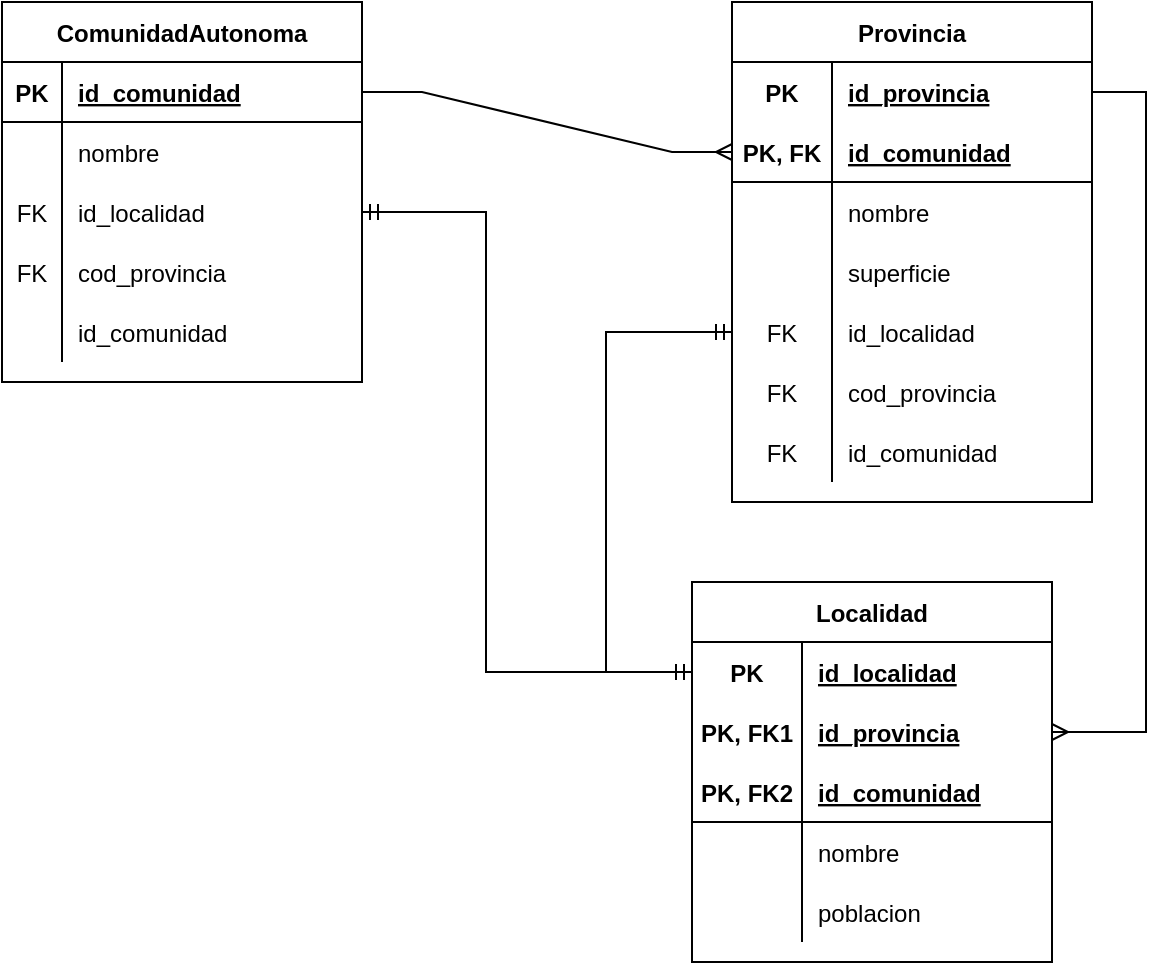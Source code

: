 <mxfile version="16.5.1" type="device"><diagram id="R2lEEEUBdFMjLlhIrx00" name="Page-1"><mxGraphModel dx="1102" dy="685" grid="1" gridSize="10" guides="1" tooltips="1" connect="1" arrows="1" fold="1" page="1" pageScale="1" pageWidth="850" pageHeight="1100" math="0" shadow="0" extFonts="Permanent Marker^https://fonts.googleapis.com/css?family=Permanent+Marker"><root><mxCell id="0"/><mxCell id="1" parent="0"/><mxCell id="wXp7G-QQAyG1mqfqD58O-1" value="ComunidadAutonoma" style="shape=table;startSize=30;container=1;collapsible=1;childLayout=tableLayout;fixedRows=1;rowLines=0;fontStyle=1;align=center;resizeLast=1;" parent="1" vertex="1"><mxGeometry x="148" y="170" width="180" height="190" as="geometry"/></mxCell><mxCell id="wXp7G-QQAyG1mqfqD58O-2" value="" style="shape=tableRow;horizontal=0;startSize=0;swimlaneHead=0;swimlaneBody=0;fillColor=none;collapsible=0;dropTarget=0;points=[[0,0.5],[1,0.5]];portConstraint=eastwest;top=0;left=0;right=0;bottom=1;" parent="wXp7G-QQAyG1mqfqD58O-1" vertex="1"><mxGeometry y="30" width="180" height="30" as="geometry"/></mxCell><mxCell id="wXp7G-QQAyG1mqfqD58O-3" value="PK" style="shape=partialRectangle;connectable=0;fillColor=none;top=0;left=0;bottom=0;right=0;fontStyle=1;overflow=hidden;" parent="wXp7G-QQAyG1mqfqD58O-2" vertex="1"><mxGeometry width="30" height="30" as="geometry"><mxRectangle width="30" height="30" as="alternateBounds"/></mxGeometry></mxCell><mxCell id="wXp7G-QQAyG1mqfqD58O-4" value="id_comunidad" style="shape=partialRectangle;connectable=0;fillColor=none;top=0;left=0;bottom=0;right=0;align=left;spacingLeft=6;fontStyle=5;overflow=hidden;" parent="wXp7G-QQAyG1mqfqD58O-2" vertex="1"><mxGeometry x="30" width="150" height="30" as="geometry"><mxRectangle width="150" height="30" as="alternateBounds"/></mxGeometry></mxCell><mxCell id="wXp7G-QQAyG1mqfqD58O-5" value="" style="shape=tableRow;horizontal=0;startSize=0;swimlaneHead=0;swimlaneBody=0;fillColor=none;collapsible=0;dropTarget=0;points=[[0,0.5],[1,0.5]];portConstraint=eastwest;top=0;left=0;right=0;bottom=0;" parent="wXp7G-QQAyG1mqfqD58O-1" vertex="1"><mxGeometry y="60" width="180" height="30" as="geometry"/></mxCell><mxCell id="wXp7G-QQAyG1mqfqD58O-6" value="" style="shape=partialRectangle;connectable=0;fillColor=none;top=0;left=0;bottom=0;right=0;editable=1;overflow=hidden;" parent="wXp7G-QQAyG1mqfqD58O-5" vertex="1"><mxGeometry width="30" height="30" as="geometry"><mxRectangle width="30" height="30" as="alternateBounds"/></mxGeometry></mxCell><mxCell id="wXp7G-QQAyG1mqfqD58O-7" value="nombre" style="shape=partialRectangle;connectable=0;fillColor=none;top=0;left=0;bottom=0;right=0;align=left;spacingLeft=6;overflow=hidden;" parent="wXp7G-QQAyG1mqfqD58O-5" vertex="1"><mxGeometry x="30" width="150" height="30" as="geometry"><mxRectangle width="150" height="30" as="alternateBounds"/></mxGeometry></mxCell><mxCell id="it-3PC6pe-cg717YIMVD-1" value="" style="shape=tableRow;horizontal=0;startSize=0;swimlaneHead=0;swimlaneBody=0;fillColor=none;collapsible=0;dropTarget=0;points=[[0,0.5],[1,0.5]];portConstraint=eastwest;top=0;left=0;right=0;bottom=0;" vertex="1" parent="wXp7G-QQAyG1mqfqD58O-1"><mxGeometry y="90" width="180" height="30" as="geometry"/></mxCell><mxCell id="it-3PC6pe-cg717YIMVD-2" value="FK" style="shape=partialRectangle;connectable=0;fillColor=none;top=0;left=0;bottom=0;right=0;editable=1;overflow=hidden;" vertex="1" parent="it-3PC6pe-cg717YIMVD-1"><mxGeometry width="30" height="30" as="geometry"><mxRectangle width="30" height="30" as="alternateBounds"/></mxGeometry></mxCell><mxCell id="it-3PC6pe-cg717YIMVD-3" value="id_localidad" style="shape=partialRectangle;connectable=0;fillColor=none;top=0;left=0;bottom=0;right=0;align=left;spacingLeft=6;overflow=hidden;" vertex="1" parent="it-3PC6pe-cg717YIMVD-1"><mxGeometry x="30" width="150" height="30" as="geometry"><mxRectangle width="150" height="30" as="alternateBounds"/></mxGeometry></mxCell><mxCell id="it-3PC6pe-cg717YIMVD-4" value="" style="shape=tableRow;horizontal=0;startSize=0;swimlaneHead=0;swimlaneBody=0;fillColor=none;collapsible=0;dropTarget=0;points=[[0,0.5],[1,0.5]];portConstraint=eastwest;top=0;left=0;right=0;bottom=0;" vertex="1" parent="wXp7G-QQAyG1mqfqD58O-1"><mxGeometry y="120" width="180" height="30" as="geometry"/></mxCell><mxCell id="it-3PC6pe-cg717YIMVD-5" value="FK" style="shape=partialRectangle;connectable=0;fillColor=none;top=0;left=0;bottom=0;right=0;editable=1;overflow=hidden;" vertex="1" parent="it-3PC6pe-cg717YIMVD-4"><mxGeometry width="30" height="30" as="geometry"><mxRectangle width="30" height="30" as="alternateBounds"/></mxGeometry></mxCell><mxCell id="it-3PC6pe-cg717YIMVD-6" value="cod_provincia" style="shape=partialRectangle;connectable=0;fillColor=none;top=0;left=0;bottom=0;right=0;align=left;spacingLeft=6;overflow=hidden;" vertex="1" parent="it-3PC6pe-cg717YIMVD-4"><mxGeometry x="30" width="150" height="30" as="geometry"><mxRectangle width="150" height="30" as="alternateBounds"/></mxGeometry></mxCell><mxCell id="it-3PC6pe-cg717YIMVD-7" value="" style="shape=tableRow;horizontal=0;startSize=0;swimlaneHead=0;swimlaneBody=0;fillColor=none;collapsible=0;dropTarget=0;points=[[0,0.5],[1,0.5]];portConstraint=eastwest;top=0;left=0;right=0;bottom=0;" vertex="1" parent="wXp7G-QQAyG1mqfqD58O-1"><mxGeometry y="150" width="180" height="30" as="geometry"/></mxCell><mxCell id="it-3PC6pe-cg717YIMVD-8" value="" style="shape=partialRectangle;connectable=0;fillColor=none;top=0;left=0;bottom=0;right=0;editable=1;overflow=hidden;" vertex="1" parent="it-3PC6pe-cg717YIMVD-7"><mxGeometry width="30" height="30" as="geometry"><mxRectangle width="30" height="30" as="alternateBounds"/></mxGeometry></mxCell><mxCell id="it-3PC6pe-cg717YIMVD-9" value="id_comunidad" style="shape=partialRectangle;connectable=0;fillColor=none;top=0;left=0;bottom=0;right=0;align=left;spacingLeft=6;overflow=hidden;" vertex="1" parent="it-3PC6pe-cg717YIMVD-7"><mxGeometry x="30" width="150" height="30" as="geometry"><mxRectangle width="150" height="30" as="alternateBounds"/></mxGeometry></mxCell><mxCell id="wXp7G-QQAyG1mqfqD58O-14" value="Provincia" style="shape=table;startSize=30;container=1;collapsible=1;childLayout=tableLayout;fixedRows=1;rowLines=0;fontStyle=1;align=center;resizeLast=1;strokeColor=default;" parent="1" vertex="1"><mxGeometry x="513" y="170" width="180" height="250" as="geometry"/></mxCell><mxCell id="wXp7G-QQAyG1mqfqD58O-15" value="" style="shape=tableRow;horizontal=0;startSize=0;swimlaneHead=0;swimlaneBody=0;fillColor=none;collapsible=0;dropTarget=0;points=[[0,0.5],[1,0.5]];portConstraint=eastwest;top=0;left=0;right=0;bottom=1;strokeColor=none;" parent="wXp7G-QQAyG1mqfqD58O-14" vertex="1"><mxGeometry y="30" width="180" height="30" as="geometry"/></mxCell><mxCell id="wXp7G-QQAyG1mqfqD58O-16" value="PK" style="shape=partialRectangle;connectable=0;fillColor=none;top=0;left=0;bottom=0;right=0;fontStyle=1;overflow=hidden;" parent="wXp7G-QQAyG1mqfqD58O-15" vertex="1"><mxGeometry width="50" height="30" as="geometry"><mxRectangle width="50" height="30" as="alternateBounds"/></mxGeometry></mxCell><mxCell id="wXp7G-QQAyG1mqfqD58O-17" value="id_provincia" style="shape=partialRectangle;connectable=0;fillColor=none;top=0;left=0;bottom=0;right=0;align=left;spacingLeft=6;fontStyle=5;overflow=hidden;" parent="wXp7G-QQAyG1mqfqD58O-15" vertex="1"><mxGeometry x="50" width="130" height="30" as="geometry"><mxRectangle width="130" height="30" as="alternateBounds"/></mxGeometry></mxCell><mxCell id="wXp7G-QQAyG1mqfqD58O-41" value="" style="shape=tableRow;horizontal=0;startSize=0;swimlaneHead=0;swimlaneBody=0;fillColor=none;collapsible=0;dropTarget=0;points=[[0,0.5],[1,0.5]];portConstraint=eastwest;top=0;left=0;right=0;bottom=1;" parent="wXp7G-QQAyG1mqfqD58O-14" vertex="1"><mxGeometry y="60" width="180" height="30" as="geometry"/></mxCell><mxCell id="wXp7G-QQAyG1mqfqD58O-42" value="PK, FK" style="shape=partialRectangle;connectable=0;fillColor=none;top=0;left=0;bottom=0;right=0;fontStyle=1;overflow=hidden;" parent="wXp7G-QQAyG1mqfqD58O-41" vertex="1"><mxGeometry width="50" height="30" as="geometry"><mxRectangle width="50" height="30" as="alternateBounds"/></mxGeometry></mxCell><mxCell id="wXp7G-QQAyG1mqfqD58O-43" value="id_comunidad" style="shape=partialRectangle;connectable=0;fillColor=none;top=0;left=0;bottom=0;right=0;align=left;spacingLeft=6;fontStyle=5;overflow=hidden;" parent="wXp7G-QQAyG1mqfqD58O-41" vertex="1"><mxGeometry x="50" width="130" height="30" as="geometry"><mxRectangle width="130" height="30" as="alternateBounds"/></mxGeometry></mxCell><mxCell id="wXp7G-QQAyG1mqfqD58O-18" value="" style="shape=tableRow;horizontal=0;startSize=0;swimlaneHead=0;swimlaneBody=0;fillColor=none;collapsible=0;dropTarget=0;points=[[0,0.5],[1,0.5]];portConstraint=eastwest;top=0;left=0;right=0;bottom=0;" parent="wXp7G-QQAyG1mqfqD58O-14" vertex="1"><mxGeometry y="90" width="180" height="30" as="geometry"/></mxCell><mxCell id="wXp7G-QQAyG1mqfqD58O-19" value="" style="shape=partialRectangle;connectable=0;fillColor=none;top=0;left=0;bottom=0;right=0;editable=1;overflow=hidden;" parent="wXp7G-QQAyG1mqfqD58O-18" vertex="1"><mxGeometry width="50" height="30" as="geometry"><mxRectangle width="50" height="30" as="alternateBounds"/></mxGeometry></mxCell><mxCell id="wXp7G-QQAyG1mqfqD58O-20" value="nombre" style="shape=partialRectangle;connectable=0;fillColor=none;top=0;left=0;bottom=0;right=0;align=left;spacingLeft=6;overflow=hidden;" parent="wXp7G-QQAyG1mqfqD58O-18" vertex="1"><mxGeometry x="50" width="130" height="30" as="geometry"><mxRectangle width="130" height="30" as="alternateBounds"/></mxGeometry></mxCell><mxCell id="wXp7G-QQAyG1mqfqD58O-21" value="" style="shape=tableRow;horizontal=0;startSize=0;swimlaneHead=0;swimlaneBody=0;fillColor=none;collapsible=0;dropTarget=0;points=[[0,0.5],[1,0.5]];portConstraint=eastwest;top=0;left=0;right=0;bottom=0;" parent="wXp7G-QQAyG1mqfqD58O-14" vertex="1"><mxGeometry y="120" width="180" height="30" as="geometry"/></mxCell><mxCell id="wXp7G-QQAyG1mqfqD58O-22" value="" style="shape=partialRectangle;connectable=0;fillColor=none;top=0;left=0;bottom=0;right=0;editable=1;overflow=hidden;" parent="wXp7G-QQAyG1mqfqD58O-21" vertex="1"><mxGeometry width="50" height="30" as="geometry"><mxRectangle width="50" height="30" as="alternateBounds"/></mxGeometry></mxCell><mxCell id="wXp7G-QQAyG1mqfqD58O-23" value="superficie" style="shape=partialRectangle;connectable=0;fillColor=none;top=0;left=0;bottom=0;right=0;align=left;spacingLeft=6;overflow=hidden;" parent="wXp7G-QQAyG1mqfqD58O-21" vertex="1"><mxGeometry x="50" width="130" height="30" as="geometry"><mxRectangle width="130" height="30" as="alternateBounds"/></mxGeometry></mxCell><mxCell id="it-3PC6pe-cg717YIMVD-10" value="" style="shape=tableRow;horizontal=0;startSize=0;swimlaneHead=0;swimlaneBody=0;fillColor=none;collapsible=0;dropTarget=0;points=[[0,0.5],[1,0.5]];portConstraint=eastwest;top=0;left=0;right=0;bottom=0;" vertex="1" parent="wXp7G-QQAyG1mqfqD58O-14"><mxGeometry y="150" width="180" height="30" as="geometry"/></mxCell><mxCell id="it-3PC6pe-cg717YIMVD-11" value="FK" style="shape=partialRectangle;connectable=0;fillColor=none;top=0;left=0;bottom=0;right=0;editable=1;overflow=hidden;" vertex="1" parent="it-3PC6pe-cg717YIMVD-10"><mxGeometry width="50" height="30" as="geometry"><mxRectangle width="50" height="30" as="alternateBounds"/></mxGeometry></mxCell><mxCell id="it-3PC6pe-cg717YIMVD-12" value="id_localidad" style="shape=partialRectangle;connectable=0;fillColor=none;top=0;left=0;bottom=0;right=0;align=left;spacingLeft=6;overflow=hidden;" vertex="1" parent="it-3PC6pe-cg717YIMVD-10"><mxGeometry x="50" width="130" height="30" as="geometry"><mxRectangle width="130" height="30" as="alternateBounds"/></mxGeometry></mxCell><mxCell id="it-3PC6pe-cg717YIMVD-13" value="" style="shape=tableRow;horizontal=0;startSize=0;swimlaneHead=0;swimlaneBody=0;fillColor=none;collapsible=0;dropTarget=0;points=[[0,0.5],[1,0.5]];portConstraint=eastwest;top=0;left=0;right=0;bottom=0;" vertex="1" parent="wXp7G-QQAyG1mqfqD58O-14"><mxGeometry y="180" width="180" height="30" as="geometry"/></mxCell><mxCell id="it-3PC6pe-cg717YIMVD-14" value="FK" style="shape=partialRectangle;connectable=0;fillColor=none;top=0;left=0;bottom=0;right=0;editable=1;overflow=hidden;" vertex="1" parent="it-3PC6pe-cg717YIMVD-13"><mxGeometry width="50" height="30" as="geometry"><mxRectangle width="50" height="30" as="alternateBounds"/></mxGeometry></mxCell><mxCell id="it-3PC6pe-cg717YIMVD-15" value="cod_provincia" style="shape=partialRectangle;connectable=0;fillColor=none;top=0;left=0;bottom=0;right=0;align=left;spacingLeft=6;overflow=hidden;" vertex="1" parent="it-3PC6pe-cg717YIMVD-13"><mxGeometry x="50" width="130" height="30" as="geometry"><mxRectangle width="130" height="30" as="alternateBounds"/></mxGeometry></mxCell><mxCell id="it-3PC6pe-cg717YIMVD-16" value="" style="shape=tableRow;horizontal=0;startSize=0;swimlaneHead=0;swimlaneBody=0;fillColor=none;collapsible=0;dropTarget=0;points=[[0,0.5],[1,0.5]];portConstraint=eastwest;top=0;left=0;right=0;bottom=0;" vertex="1" parent="wXp7G-QQAyG1mqfqD58O-14"><mxGeometry y="210" width="180" height="30" as="geometry"/></mxCell><mxCell id="it-3PC6pe-cg717YIMVD-17" value="FK" style="shape=partialRectangle;connectable=0;fillColor=none;top=0;left=0;bottom=0;right=0;editable=1;overflow=hidden;" vertex="1" parent="it-3PC6pe-cg717YIMVD-16"><mxGeometry width="50" height="30" as="geometry"><mxRectangle width="50" height="30" as="alternateBounds"/></mxGeometry></mxCell><mxCell id="it-3PC6pe-cg717YIMVD-18" value="id_comunidad" style="shape=partialRectangle;connectable=0;fillColor=none;top=0;left=0;bottom=0;right=0;align=left;spacingLeft=6;overflow=hidden;" vertex="1" parent="it-3PC6pe-cg717YIMVD-16"><mxGeometry x="50" width="130" height="30" as="geometry"><mxRectangle width="130" height="30" as="alternateBounds"/></mxGeometry></mxCell><mxCell id="wXp7G-QQAyG1mqfqD58O-27" value="Localidad" style="shape=table;startSize=30;container=1;collapsible=1;childLayout=tableLayout;fixedRows=1;rowLines=0;fontStyle=1;align=center;resizeLast=1;" parent="1" vertex="1"><mxGeometry x="493" y="460" width="180" height="190" as="geometry"/></mxCell><mxCell id="wXp7G-QQAyG1mqfqD58O-28" value="" style="shape=tableRow;horizontal=0;startSize=0;swimlaneHead=0;swimlaneBody=0;fillColor=none;collapsible=0;dropTarget=0;points=[[0,0.5],[1,0.5]];portConstraint=eastwest;top=0;left=0;right=0;bottom=1;strokeColor=none;" parent="wXp7G-QQAyG1mqfqD58O-27" vertex="1"><mxGeometry y="30" width="180" height="30" as="geometry"/></mxCell><mxCell id="wXp7G-QQAyG1mqfqD58O-29" value="PK" style="shape=partialRectangle;connectable=0;fillColor=none;top=0;left=0;bottom=0;right=0;fontStyle=1;overflow=hidden;" parent="wXp7G-QQAyG1mqfqD58O-28" vertex="1"><mxGeometry width="55" height="30" as="geometry"><mxRectangle width="55" height="30" as="alternateBounds"/></mxGeometry></mxCell><mxCell id="wXp7G-QQAyG1mqfqD58O-30" value="id_localidad" style="shape=partialRectangle;connectable=0;fillColor=none;top=0;left=0;bottom=0;right=0;align=left;spacingLeft=6;fontStyle=5;overflow=hidden;" parent="wXp7G-QQAyG1mqfqD58O-28" vertex="1"><mxGeometry x="55" width="125" height="30" as="geometry"><mxRectangle width="125" height="30" as="alternateBounds"/></mxGeometry></mxCell><mxCell id="wXp7G-QQAyG1mqfqD58O-54" value="" style="shape=tableRow;horizontal=0;startSize=0;swimlaneHead=0;swimlaneBody=0;fillColor=none;collapsible=0;dropTarget=0;points=[[0,0.5],[1,0.5]];portConstraint=eastwest;top=0;left=0;right=0;bottom=1;strokeColor=none;" parent="wXp7G-QQAyG1mqfqD58O-27" vertex="1"><mxGeometry y="60" width="180" height="30" as="geometry"/></mxCell><mxCell id="wXp7G-QQAyG1mqfqD58O-55" value="PK, FK1" style="shape=partialRectangle;connectable=0;fillColor=none;top=0;left=0;bottom=0;right=0;fontStyle=1;overflow=hidden;strokeColor=default;" parent="wXp7G-QQAyG1mqfqD58O-54" vertex="1"><mxGeometry width="55" height="30" as="geometry"><mxRectangle width="55" height="30" as="alternateBounds"/></mxGeometry></mxCell><mxCell id="wXp7G-QQAyG1mqfqD58O-56" value="id_provincia" style="shape=partialRectangle;connectable=0;fillColor=none;top=0;left=0;bottom=0;right=0;align=left;spacingLeft=6;fontStyle=5;overflow=hidden;strokeColor=default;" parent="wXp7G-QQAyG1mqfqD58O-54" vertex="1"><mxGeometry x="55" width="125" height="30" as="geometry"><mxRectangle width="125" height="30" as="alternateBounds"/></mxGeometry></mxCell><mxCell id="wXp7G-QQAyG1mqfqD58O-50" value="" style="shape=tableRow;horizontal=0;startSize=0;swimlaneHead=0;swimlaneBody=0;fillColor=none;collapsible=0;dropTarget=0;points=[[0,0.5],[1,0.5]];portConstraint=eastwest;top=0;left=0;right=0;bottom=1;strokeColor=default;" parent="wXp7G-QQAyG1mqfqD58O-27" vertex="1"><mxGeometry y="90" width="180" height="30" as="geometry"/></mxCell><mxCell id="wXp7G-QQAyG1mqfqD58O-51" value="PK, FK2" style="shape=partialRectangle;connectable=0;fillColor=none;top=0;left=0;bottom=0;right=0;fontStyle=1;overflow=hidden;strokeColor=default;" parent="wXp7G-QQAyG1mqfqD58O-50" vertex="1"><mxGeometry width="55" height="30" as="geometry"><mxRectangle width="55" height="30" as="alternateBounds"/></mxGeometry></mxCell><mxCell id="wXp7G-QQAyG1mqfqD58O-52" value="id_comunidad" style="shape=partialRectangle;connectable=0;fillColor=none;top=0;left=0;bottom=0;right=0;align=left;spacingLeft=6;fontStyle=5;overflow=hidden;strokeColor=default;" parent="wXp7G-QQAyG1mqfqD58O-50" vertex="1"><mxGeometry x="55" width="125" height="30" as="geometry"><mxRectangle width="125" height="30" as="alternateBounds"/></mxGeometry></mxCell><mxCell id="wXp7G-QQAyG1mqfqD58O-31" value="" style="shape=tableRow;horizontal=0;startSize=0;swimlaneHead=0;swimlaneBody=0;fillColor=none;collapsible=0;dropTarget=0;points=[[0,0.5],[1,0.5]];portConstraint=eastwest;top=0;left=0;right=0;bottom=0;" parent="wXp7G-QQAyG1mqfqD58O-27" vertex="1"><mxGeometry y="120" width="180" height="30" as="geometry"/></mxCell><mxCell id="wXp7G-QQAyG1mqfqD58O-32" value="" style="shape=partialRectangle;connectable=0;fillColor=none;top=0;left=0;bottom=0;right=0;editable=1;overflow=hidden;" parent="wXp7G-QQAyG1mqfqD58O-31" vertex="1"><mxGeometry width="55" height="30" as="geometry"><mxRectangle width="55" height="30" as="alternateBounds"/></mxGeometry></mxCell><mxCell id="wXp7G-QQAyG1mqfqD58O-33" value="nombre" style="shape=partialRectangle;connectable=0;fillColor=none;top=0;left=0;bottom=0;right=0;align=left;spacingLeft=6;overflow=hidden;" parent="wXp7G-QQAyG1mqfqD58O-31" vertex="1"><mxGeometry x="55" width="125" height="30" as="geometry"><mxRectangle width="125" height="30" as="alternateBounds"/></mxGeometry></mxCell><mxCell id="wXp7G-QQAyG1mqfqD58O-34" value="" style="shape=tableRow;horizontal=0;startSize=0;swimlaneHead=0;swimlaneBody=0;fillColor=none;collapsible=0;dropTarget=0;points=[[0,0.5],[1,0.5]];portConstraint=eastwest;top=0;left=0;right=0;bottom=0;" parent="wXp7G-QQAyG1mqfqD58O-27" vertex="1"><mxGeometry y="150" width="180" height="30" as="geometry"/></mxCell><mxCell id="wXp7G-QQAyG1mqfqD58O-35" value="" style="shape=partialRectangle;connectable=0;fillColor=none;top=0;left=0;bottom=0;right=0;editable=1;overflow=hidden;" parent="wXp7G-QQAyG1mqfqD58O-34" vertex="1"><mxGeometry width="55" height="30" as="geometry"><mxRectangle width="55" height="30" as="alternateBounds"/></mxGeometry></mxCell><mxCell id="wXp7G-QQAyG1mqfqD58O-36" value="poblacion" style="shape=partialRectangle;connectable=0;fillColor=none;top=0;left=0;bottom=0;right=0;align=left;spacingLeft=6;overflow=hidden;" parent="wXp7G-QQAyG1mqfqD58O-34" vertex="1"><mxGeometry x="55" width="125" height="30" as="geometry"><mxRectangle width="125" height="30" as="alternateBounds"/></mxGeometry></mxCell><mxCell id="wXp7G-QQAyG1mqfqD58O-44" value="" style="edgeStyle=entityRelationEdgeStyle;fontSize=12;html=1;endArrow=ERmany;rounded=0;entryX=0;entryY=0.5;entryDx=0;entryDy=0;exitX=1;exitY=0.5;exitDx=0;exitDy=0;" parent="1" source="wXp7G-QQAyG1mqfqD58O-2" target="wXp7G-QQAyG1mqfqD58O-41" edge="1"><mxGeometry width="100" height="100" relative="1" as="geometry"><mxPoint x="428" y="420" as="sourcePoint"/><mxPoint x="528" y="320" as="targetPoint"/></mxGeometry></mxCell><mxCell id="wXp7G-QQAyG1mqfqD58O-59" value="" style="edgeStyle=elbowEdgeStyle;fontSize=12;html=1;endArrow=ERmandOne;startArrow=ERmandOne;rounded=0;exitX=0;exitY=0.5;exitDx=0;exitDy=0;entryX=1;entryY=0.5;entryDx=0;entryDy=0;" parent="1" source="wXp7G-QQAyG1mqfqD58O-28" target="it-3PC6pe-cg717YIMVD-1" edge="1"><mxGeometry width="100" height="100" relative="1" as="geometry"><mxPoint x="398" y="420" as="sourcePoint"/><mxPoint x="288" y="330" as="targetPoint"/><Array as="points"><mxPoint x="390" y="390"/><mxPoint x="358" y="390"/></Array></mxGeometry></mxCell><mxCell id="it-3PC6pe-cg717YIMVD-19" value="" style="edgeStyle=orthogonalEdgeStyle;fontSize=12;html=1;endArrow=ERmany;rounded=0;entryX=1;entryY=0.5;entryDx=0;entryDy=0;exitX=1;exitY=0.5;exitDx=0;exitDy=0;" edge="1" parent="1" source="wXp7G-QQAyG1mqfqD58O-15" target="wXp7G-QQAyG1mqfqD58O-54"><mxGeometry width="100" height="100" relative="1" as="geometry"><mxPoint x="413" y="770" as="sourcePoint"/><mxPoint x="513" y="670" as="targetPoint"/><Array as="points"><mxPoint x="720" y="215"/><mxPoint x="720" y="535"/></Array></mxGeometry></mxCell><mxCell id="it-3PC6pe-cg717YIMVD-20" value="" style="edgeStyle=orthogonalEdgeStyle;fontSize=12;html=1;endArrow=ERmandOne;startArrow=ERmandOne;rounded=0;entryX=0;entryY=0.5;entryDx=0;entryDy=0;exitX=0;exitY=0.5;exitDx=0;exitDy=0;" edge="1" parent="1" source="wXp7G-QQAyG1mqfqD58O-28" target="it-3PC6pe-cg717YIMVD-10"><mxGeometry width="100" height="100" relative="1" as="geometry"><mxPoint x="370" y="500" as="sourcePoint"/><mxPoint x="470" y="400" as="targetPoint"/><Array as="points"><mxPoint x="450" y="505"/><mxPoint x="450" y="335"/></Array></mxGeometry></mxCell></root></mxGraphModel></diagram></mxfile>